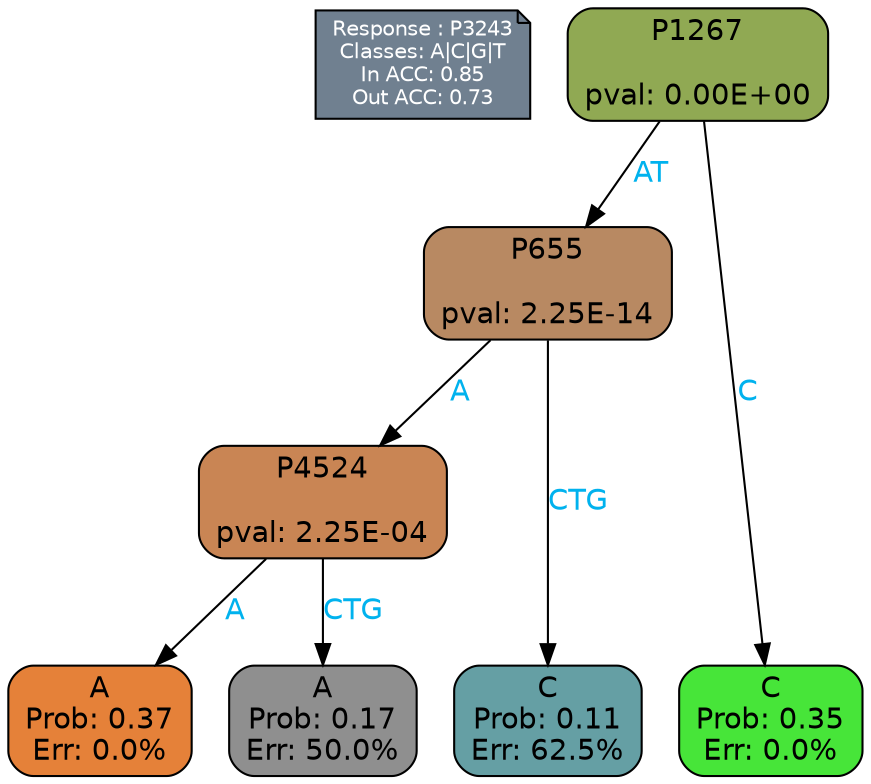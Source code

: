 digraph Tree {
node [shape=box, style="filled, rounded", color="black", fontname=helvetica] ;
graph [ranksep=equally, splines=polylines, bgcolor=transparent, dpi=600] ;
edge [fontname=helvetica] ;
LEGEND [label="Response : P3243
Classes: A|C|G|T
In ACC: 0.85
Out ACC: 0.73
",shape=note,align=left,style=filled,fillcolor="slategray",fontcolor="white",fontsize=10];1 [label="P1267

pval: 0.00E+00", fillcolor="#90a953"] ;
2 [label="P655

pval: 2.25E-14", fillcolor="#b88962"] ;
3 [label="P4524

pval: 2.25E-04", fillcolor="#c98554"] ;
4 [label="A
Prob: 0.37
Err: 0.0%", fillcolor="#e58139"] ;
5 [label="A
Prob: 0.17
Err: 50.0%", fillcolor="#8f8f8f"] ;
6 [label="C
Prob: 0.11
Err: 62.5%", fillcolor="#659fa4"] ;
7 [label="C
Prob: 0.35
Err: 0.0%", fillcolor="#47e539"] ;
1 -> 2 [label="AT",fontcolor=deepskyblue2] ;
1 -> 7 [label="C",fontcolor=deepskyblue2] ;
2 -> 3 [label="A",fontcolor=deepskyblue2] ;
2 -> 6 [label="CTG",fontcolor=deepskyblue2] ;
3 -> 4 [label="A",fontcolor=deepskyblue2] ;
3 -> 5 [label="CTG",fontcolor=deepskyblue2] ;
{rank = same; 4;5;6;7;}{rank = same; LEGEND;1;}}
